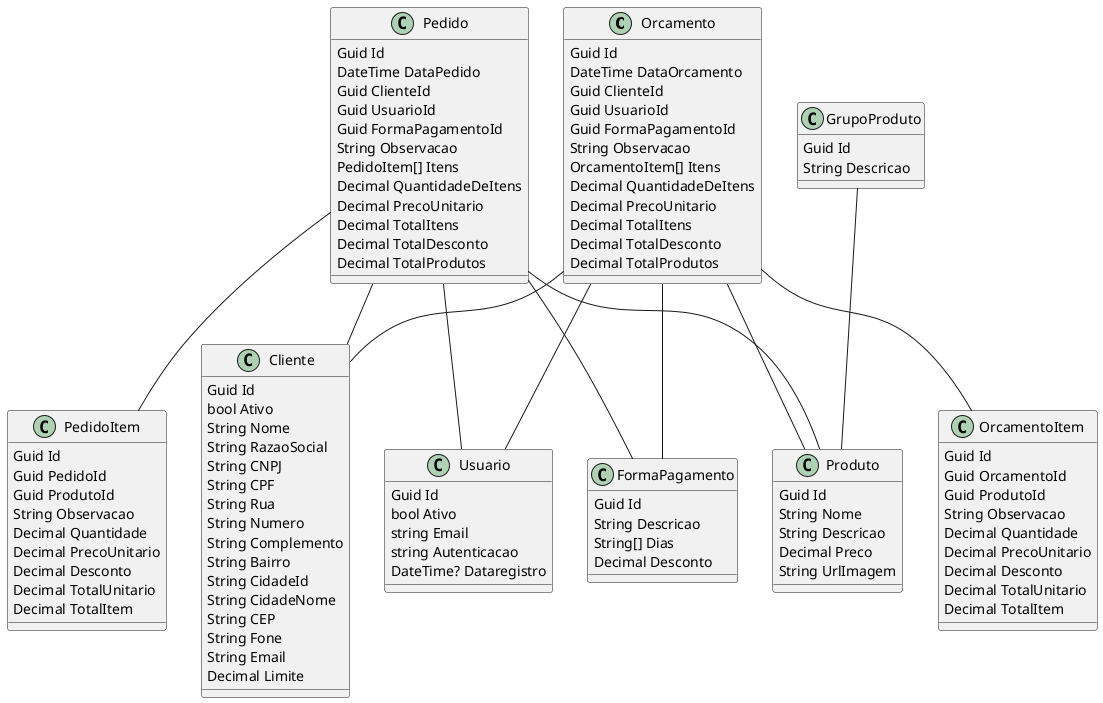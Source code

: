 @startuml Diagrama de classes Botrix Ações


Orcamento -- Cliente
Orcamento -- OrcamentoItem
Orcamento -- Usuario
Orcamento -- FormaPagamento
Orcamento -- Produto

Pedido -- Cliente
Pedido -- PedidoItem
Pedido -- Usuario
Pedido -- FormaPagamento
Pedido -- Produto

GrupoProduto -- Produto

class Usuario{
    Guid Id
    bool Ativo
    string Email
    string Autenticacao    
    DateTime? Dataregistro                
}

class Cliente{
    Guid Id
    bool Ativo
    String Nome
    String RazaoSocial
    String CNPJ
    String CPF
    String Rua
    String Numero
    String Complemento
    String Bairro
    String CidadeId
    String CidadeNome
    String CEP
    String Fone
    String Email
    Decimal Limite
}

class GrupoProduto{
    Guid Id
    String Descricao    
}

class Produto{
    Guid Id
    String Nome
    String Descricao
    Decimal Preco
    String UrlImagem
}

class FormaPagamento{
    Guid Id
    String Descricao
    String[] Dias
    Decimal Desconto
}

class Orcamento{
    Guid Id
    DateTime DataOrcamento
    Guid ClienteId
    Guid UsuarioId
    Guid FormaPagamentoId
    String Observacao    
    OrcamentoItem[] Itens
    Decimal QuantidadeDeItens
    Decimal PrecoUnitario
    Decimal TotalItens
    Decimal TotalDesconto
    Decimal TotalProdutos
}

class OrcamentoItem{
    Guid Id    
    Guid OrcamentoId
    Guid ProdutoId
    String Observacao
    Decimal Quantidade
    Decimal PrecoUnitario
    Decimal Desconto
    Decimal TotalUnitario
    Decimal TotalItem
}

class Pedido{
    Guid Id
    DateTime DataPedido
    Guid ClienteId
    Guid UsuarioId
    Guid FormaPagamentoId
    String Observacao    
    PedidoItem[] Itens
    Decimal QuantidadeDeItens
    Decimal PrecoUnitario
    Decimal TotalItens
    Decimal TotalDesconto
    Decimal TotalProdutos
}

class PedidoItem{
    Guid Id    
    Guid PedidoId
    Guid ProdutoId
    String Observacao
    Decimal Quantidade
    Decimal PrecoUnitario
    Decimal Desconto
    Decimal TotalUnitario
    Decimal TotalItem
}

@enduml
